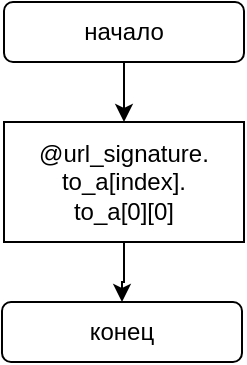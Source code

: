 <mxfile version="17.4.5" type="device"><diagram id="6vchvn2INqKsaZ0BZD0O" name="Page-1"><mxGraphModel dx="370" dy="690" grid="1" gridSize="10" guides="1" tooltips="1" connect="1" arrows="1" fold="1" page="1" pageScale="1" pageWidth="827" pageHeight="1169" math="0" shadow="0"><root><mxCell id="0"/><mxCell id="1" parent="0"/><mxCell id="TtExzd5zuu7moBImFZO7-6" value="" style="edgeStyle=orthogonalEdgeStyle;rounded=0;orthogonalLoop=1;jettySize=auto;html=1;" edge="1" parent="1" source="TtExzd5zuu7moBImFZO7-1"><mxGeometry relative="1" as="geometry"><mxPoint x="414" y="100" as="targetPoint"/></mxGeometry></mxCell><mxCell id="TtExzd5zuu7moBImFZO7-1" value="начало" style="rounded=1;whiteSpace=wrap;html=1;" vertex="1" parent="1"><mxGeometry x="354" y="40" width="120" height="30" as="geometry"/></mxCell><mxCell id="TtExzd5zuu7moBImFZO7-96" value="" style="edgeStyle=orthogonalEdgeStyle;rounded=0;orthogonalLoop=1;jettySize=auto;html=1;" edge="1" parent="1" source="TtExzd5zuu7moBImFZO7-94" target="TtExzd5zuu7moBImFZO7-95"><mxGeometry relative="1" as="geometry"/></mxCell><mxCell id="TtExzd5zuu7moBImFZO7-94" value="&lt;div&gt;@url_signature.&lt;/div&gt;&lt;div&gt;to_a[index].&lt;/div&gt;&lt;div&gt;to_a[0][0]&lt;br&gt;&lt;/div&gt;" style="rounded=0;whiteSpace=wrap;html=1;" vertex="1" parent="1"><mxGeometry x="354" y="100" width="120" height="60" as="geometry"/></mxCell><mxCell id="TtExzd5zuu7moBImFZO7-95" value="конец" style="rounded=1;whiteSpace=wrap;html=1;" vertex="1" parent="1"><mxGeometry x="353" y="190" width="120" height="30" as="geometry"/></mxCell></root></mxGraphModel></diagram></mxfile>